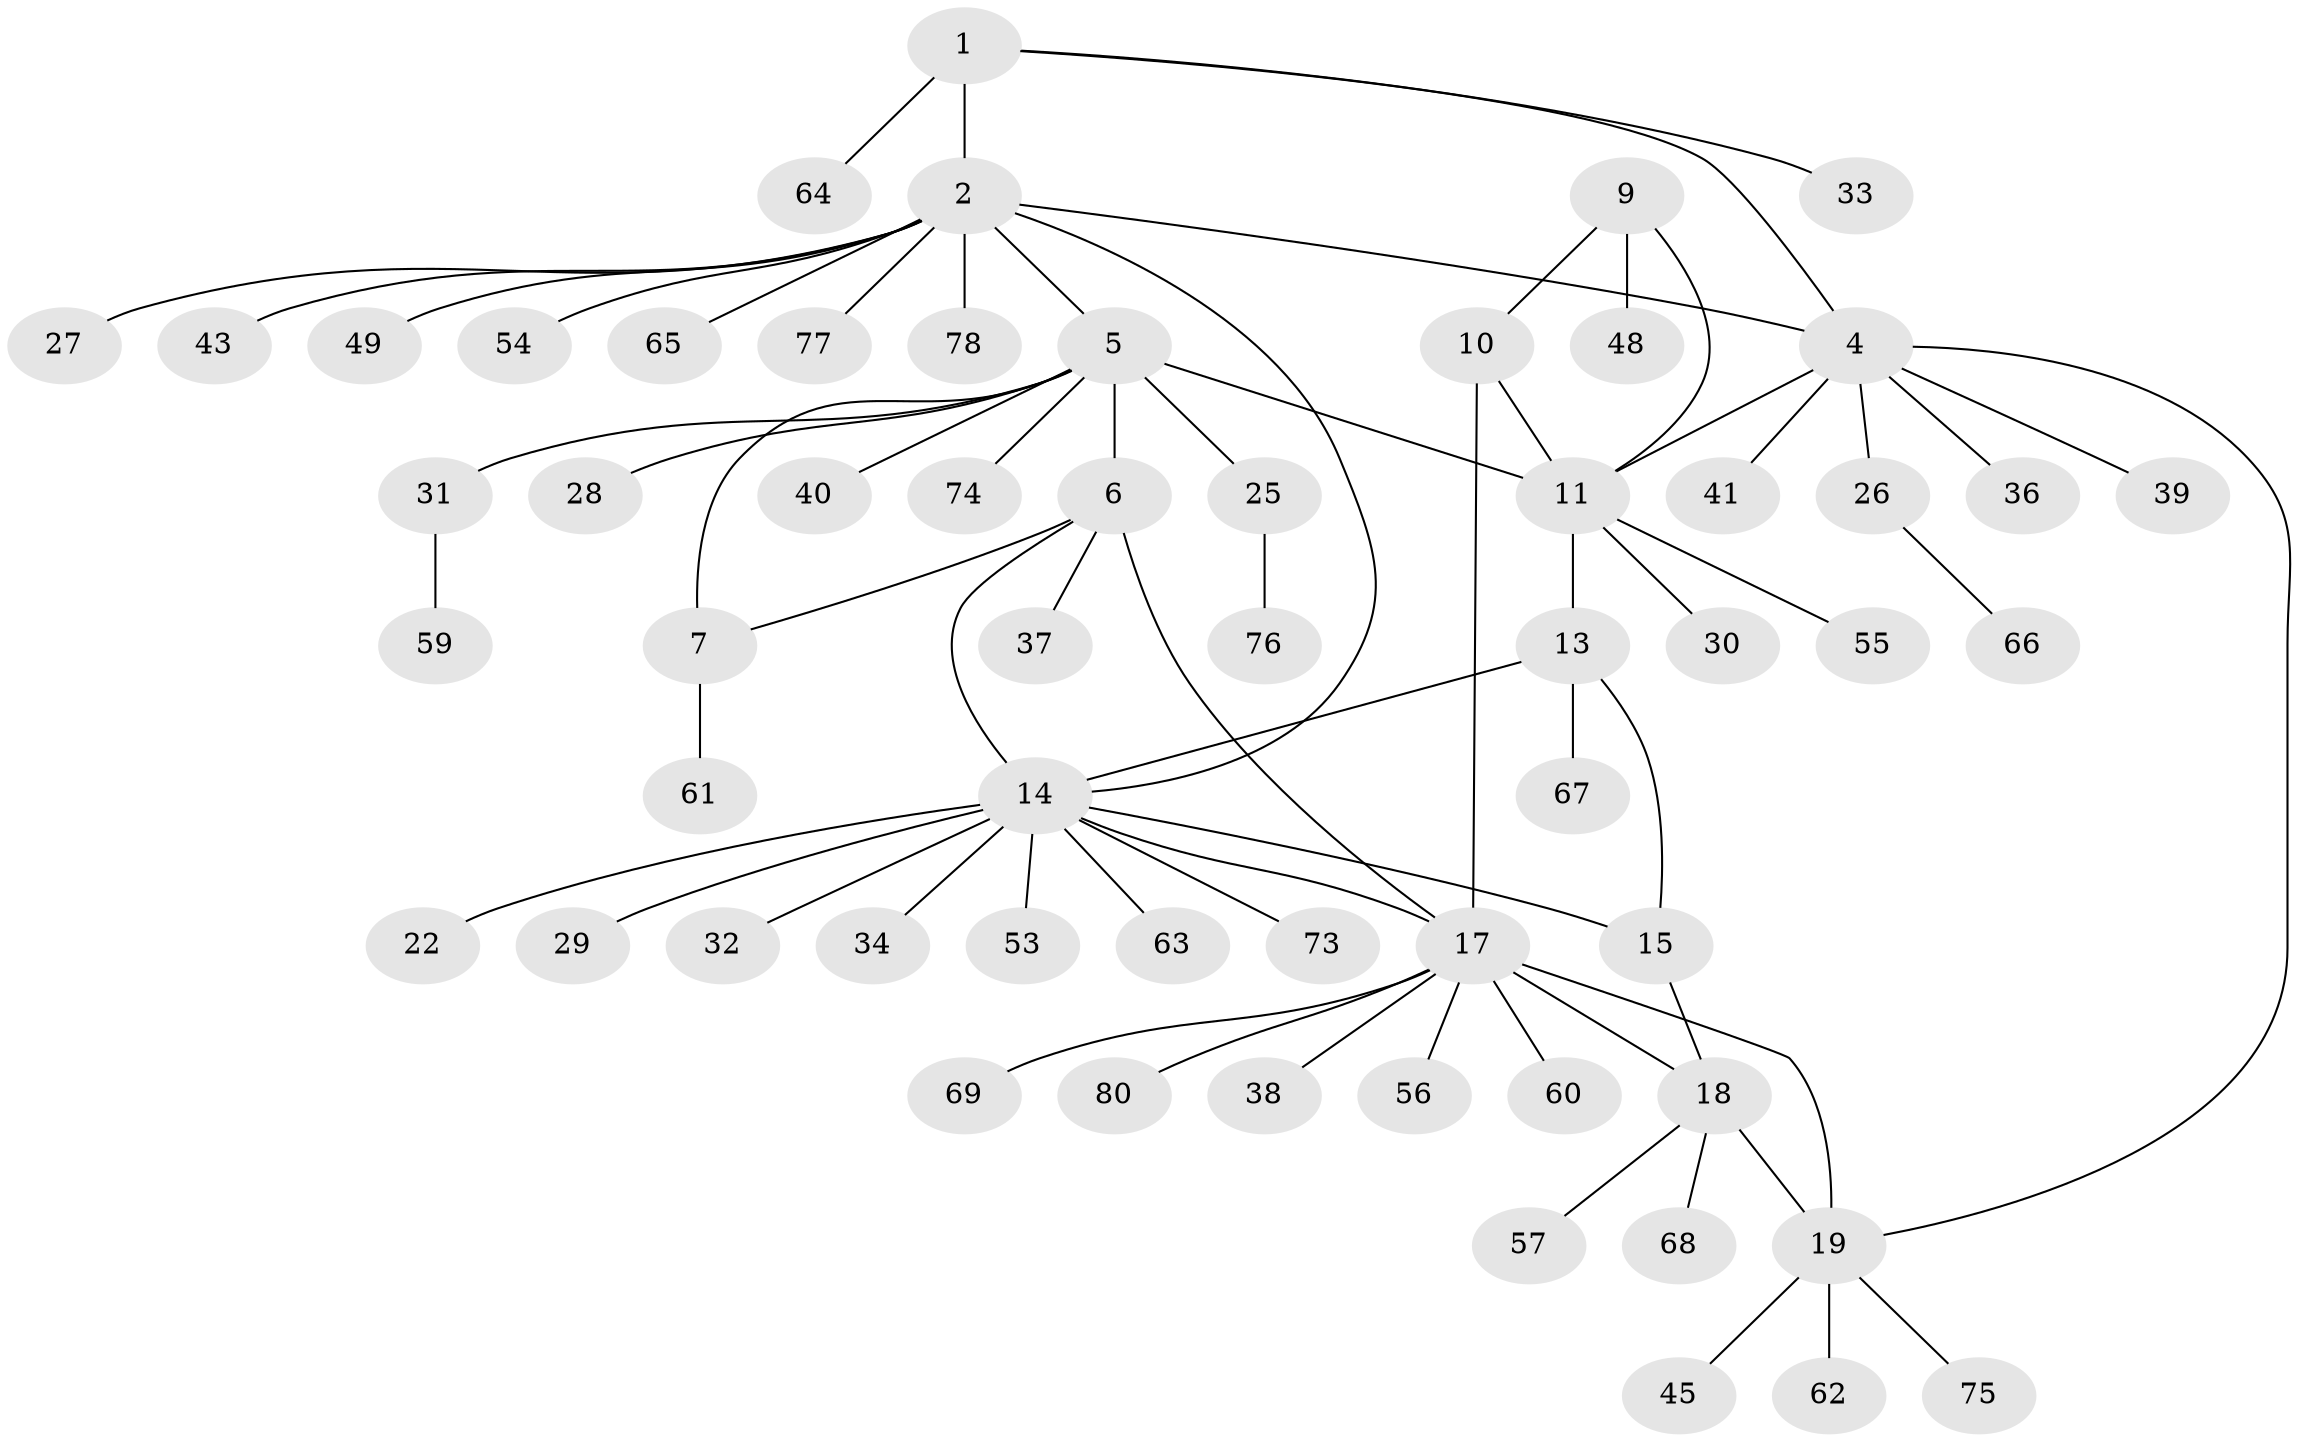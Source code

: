 // Generated by graph-tools (version 1.1) at 2025/24/03/03/25 07:24:13]
// undirected, 59 vertices, 70 edges
graph export_dot {
graph [start="1"]
  node [color=gray90,style=filled];
  1 [super="+44"];
  2 [super="+3"];
  4 [super="+58"];
  5 [super="+8"];
  6 [super="+70"];
  7 [super="+21"];
  9 [super="+23"];
  10 [super="+50"];
  11 [super="+12"];
  13 [super="+52"];
  14 [super="+16"];
  15;
  17 [super="+24"];
  18 [super="+79"];
  19 [super="+20"];
  22;
  25 [super="+42"];
  26;
  27;
  28;
  29 [super="+51"];
  30 [super="+35"];
  31;
  32;
  33 [super="+47"];
  34;
  36;
  37 [super="+46"];
  38;
  39 [super="+71"];
  40;
  41;
  43;
  45;
  48;
  49;
  53;
  54;
  55;
  56;
  57;
  59;
  60;
  61;
  62;
  63;
  64;
  65 [super="+72"];
  66;
  67;
  68;
  69;
  73;
  74;
  75;
  76;
  77;
  78;
  80;
  1 -- 2 [weight=2];
  1 -- 4;
  1 -- 33;
  1 -- 64;
  2 -- 4 [weight=2];
  2 -- 27;
  2 -- 43;
  2 -- 49;
  2 -- 54;
  2 -- 77;
  2 -- 78;
  2 -- 65;
  2 -- 5;
  2 -- 14;
  4 -- 11;
  4 -- 26;
  4 -- 36;
  4 -- 39;
  4 -- 41;
  4 -- 19;
  5 -- 6 [weight=2];
  5 -- 7 [weight=2];
  5 -- 25;
  5 -- 28;
  5 -- 40;
  5 -- 74;
  5 -- 31;
  5 -- 11;
  6 -- 7;
  6 -- 17;
  6 -- 37;
  6 -- 14 [weight=2];
  7 -- 61;
  9 -- 10;
  9 -- 11 [weight=2];
  9 -- 48;
  10 -- 11 [weight=2];
  10 -- 17;
  11 -- 13;
  11 -- 30;
  11 -- 55;
  13 -- 14 [weight=2];
  13 -- 15;
  13 -- 67;
  14 -- 15 [weight=2];
  14 -- 22;
  14 -- 29;
  14 -- 32;
  14 -- 34;
  14 -- 63;
  14 -- 73;
  14 -- 53;
  14 -- 17;
  15 -- 18;
  17 -- 18;
  17 -- 19 [weight=2];
  17 -- 38;
  17 -- 56;
  17 -- 60;
  17 -- 69;
  17 -- 80;
  18 -- 19 [weight=2];
  18 -- 57;
  18 -- 68;
  19 -- 45;
  19 -- 62;
  19 -- 75;
  25 -- 76;
  26 -- 66;
  31 -- 59;
}
